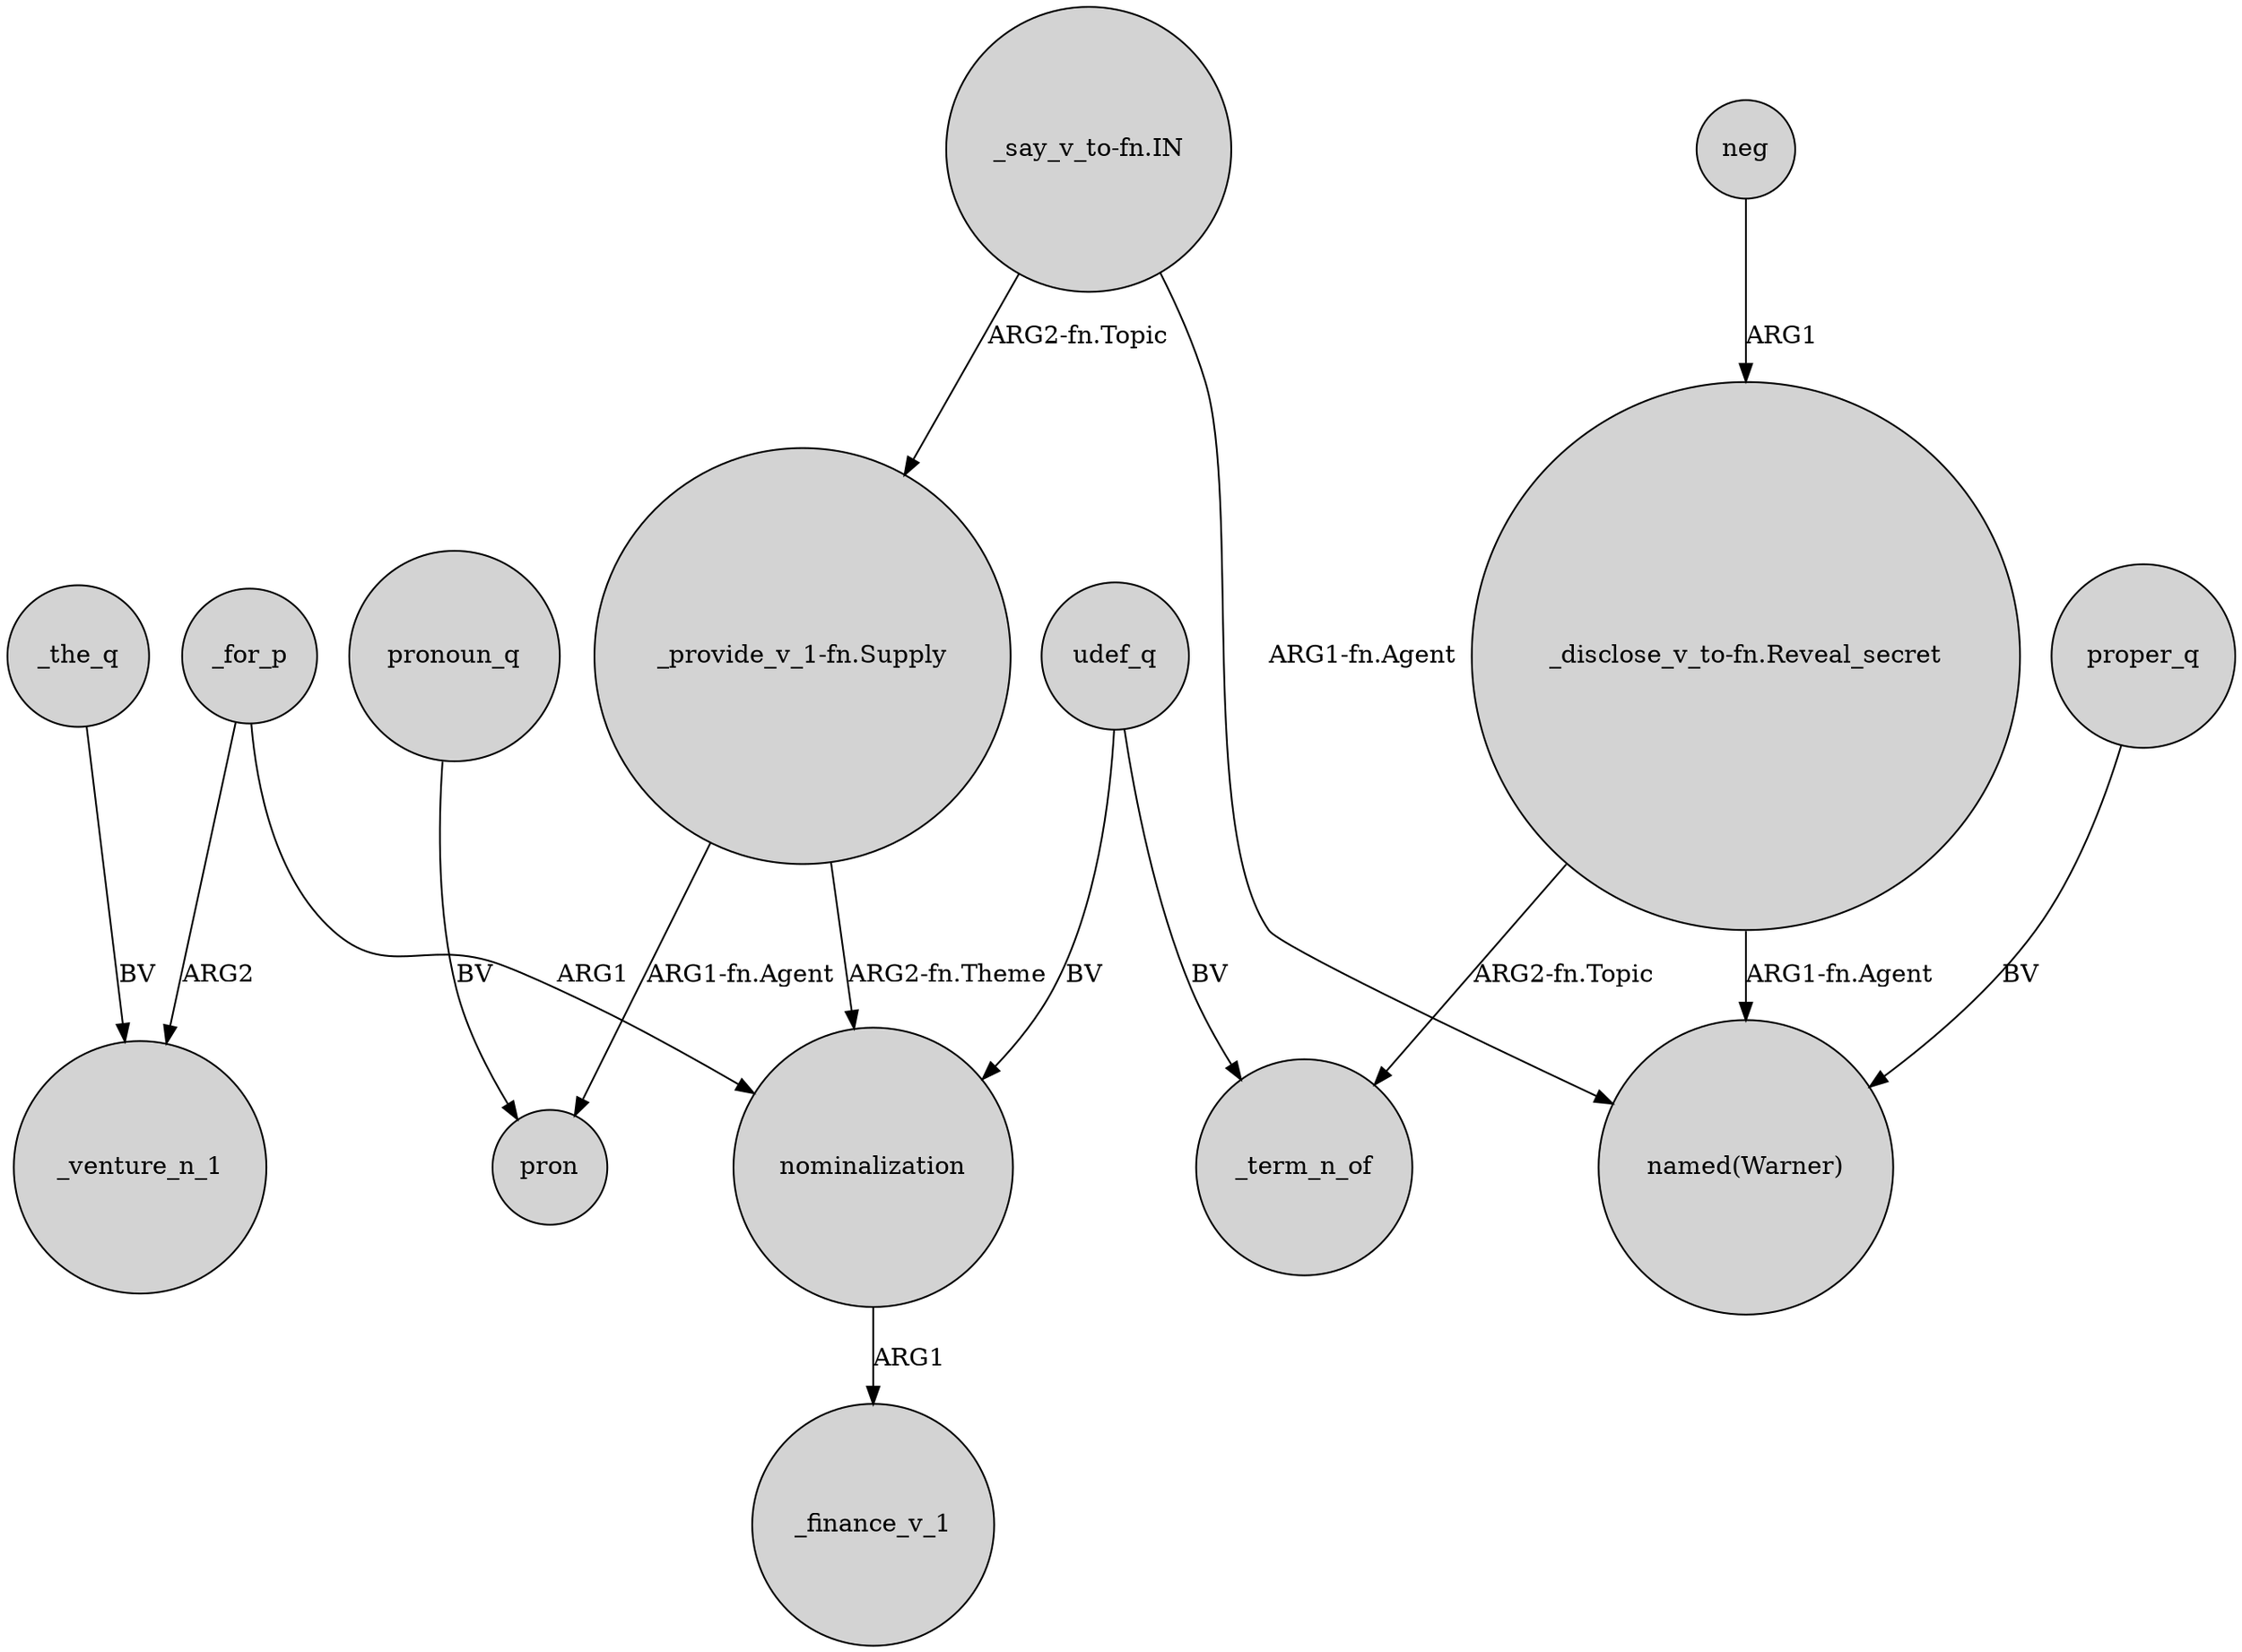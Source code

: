 digraph {
	node [shape=circle style=filled]
	"_provide_v_1-fn.Supply" -> pron [label="ARG1-fn.Agent"]
	_for_p -> _venture_n_1 [label=ARG2]
	proper_q -> "named(Warner)" [label=BV]
	neg -> "_disclose_v_to-fn.Reveal_secret" [label=ARG1]
	"_disclose_v_to-fn.Reveal_secret" -> "named(Warner)" [label="ARG1-fn.Agent"]
	nominalization -> _finance_v_1 [label=ARG1]
	pronoun_q -> pron [label=BV]
	"_say_v_to-fn.IN" -> "_provide_v_1-fn.Supply" [label="ARG2-fn.Topic"]
	"_disclose_v_to-fn.Reveal_secret" -> _term_n_of [label="ARG2-fn.Topic"]
	udef_q -> _term_n_of [label=BV]
	"_provide_v_1-fn.Supply" -> nominalization [label="ARG2-fn.Theme"]
	_the_q -> _venture_n_1 [label=BV]
	udef_q -> nominalization [label=BV]
	_for_p -> nominalization [label=ARG1]
	"_say_v_to-fn.IN" -> "named(Warner)" [label="ARG1-fn.Agent"]
}
